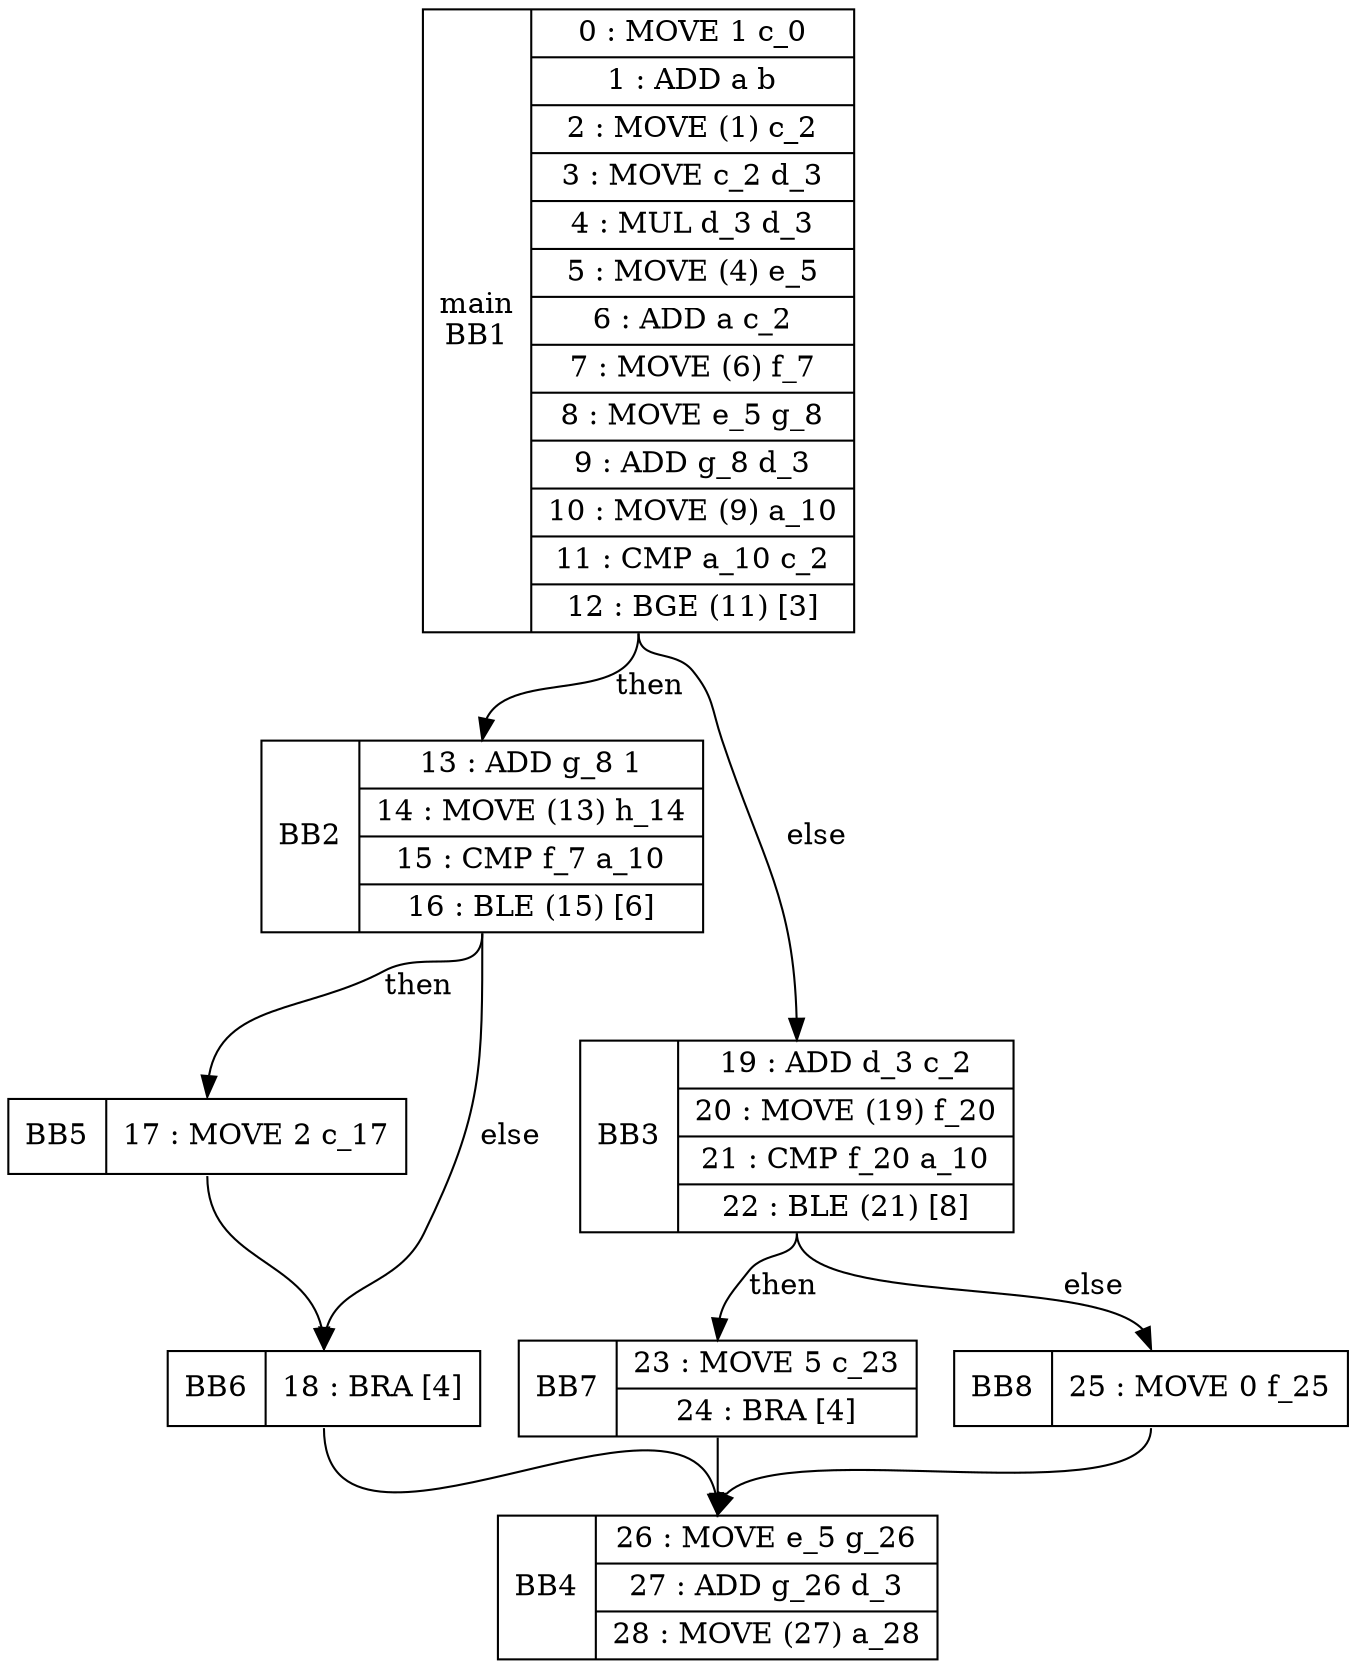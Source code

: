 digraph G { 
BB1[shape=record, label="<b>main\nBB1|{0 : MOVE 1 c_0 |1 : ADD a b |2 : MOVE (1) c_2 |3 : MOVE c_2 d_3 |4 : MUL d_3 d_3 |5 : MOVE (4) e_5 |6 : ADD a c_2 |7 : MOVE (6) f_7 |8 : MOVE e_5 g_8 |9 : ADD g_8 d_3 |10 : MOVE (9) a_10 |11 : CMP a_10 c_2 |12 : BGE (11) [3] }"];
BB1:s -> BB2:n [label="then"];
BB1:s -> BB3:n [label="else"];
BB2[shape=record, label="<b>BB2|{13 : ADD g_8 1 |14 : MOVE (13) h_14 |15 : CMP f_7 a_10 |16 : BLE (15) [6] }"];
BB2:s -> BB5:n [label="then"];
BB2:s -> BB6:n [label="else"];
BB3[shape=record, label="<b>BB3|{19 : ADD d_3 c_2 |20 : MOVE (19) f_20 |21 : CMP f_20 a_10 |22 : BLE (21) [8] }"];
BB3:s -> BB7:n [label="then"];
BB3:s -> BB8:n [label="else"];
BB4[shape=record, label="<b>BB4|{26 : MOVE e_5 g_26 |27 : ADD g_26 d_3 |28 : MOVE (27) a_28 }"];
BB5[shape=record, label="<b>BB5|{17 : MOVE 2 c_17 }"];
BB5:s -> BB6:n [label=""];
BB6[shape=record, label="<b>BB6|{18 : BRA [4] }"];
BB6:s -> BB4:n [label=""];
BB7[shape=record, label="<b>BB7|{23 : MOVE 5 c_23 |24 : BRA [4] }"];
BB7:s -> BB4:n [label=""];
BB8[shape=record, label="<b>BB8|{25 : MOVE 0 f_25 }"];
BB8:s -> BB4:n [label=""];
}
